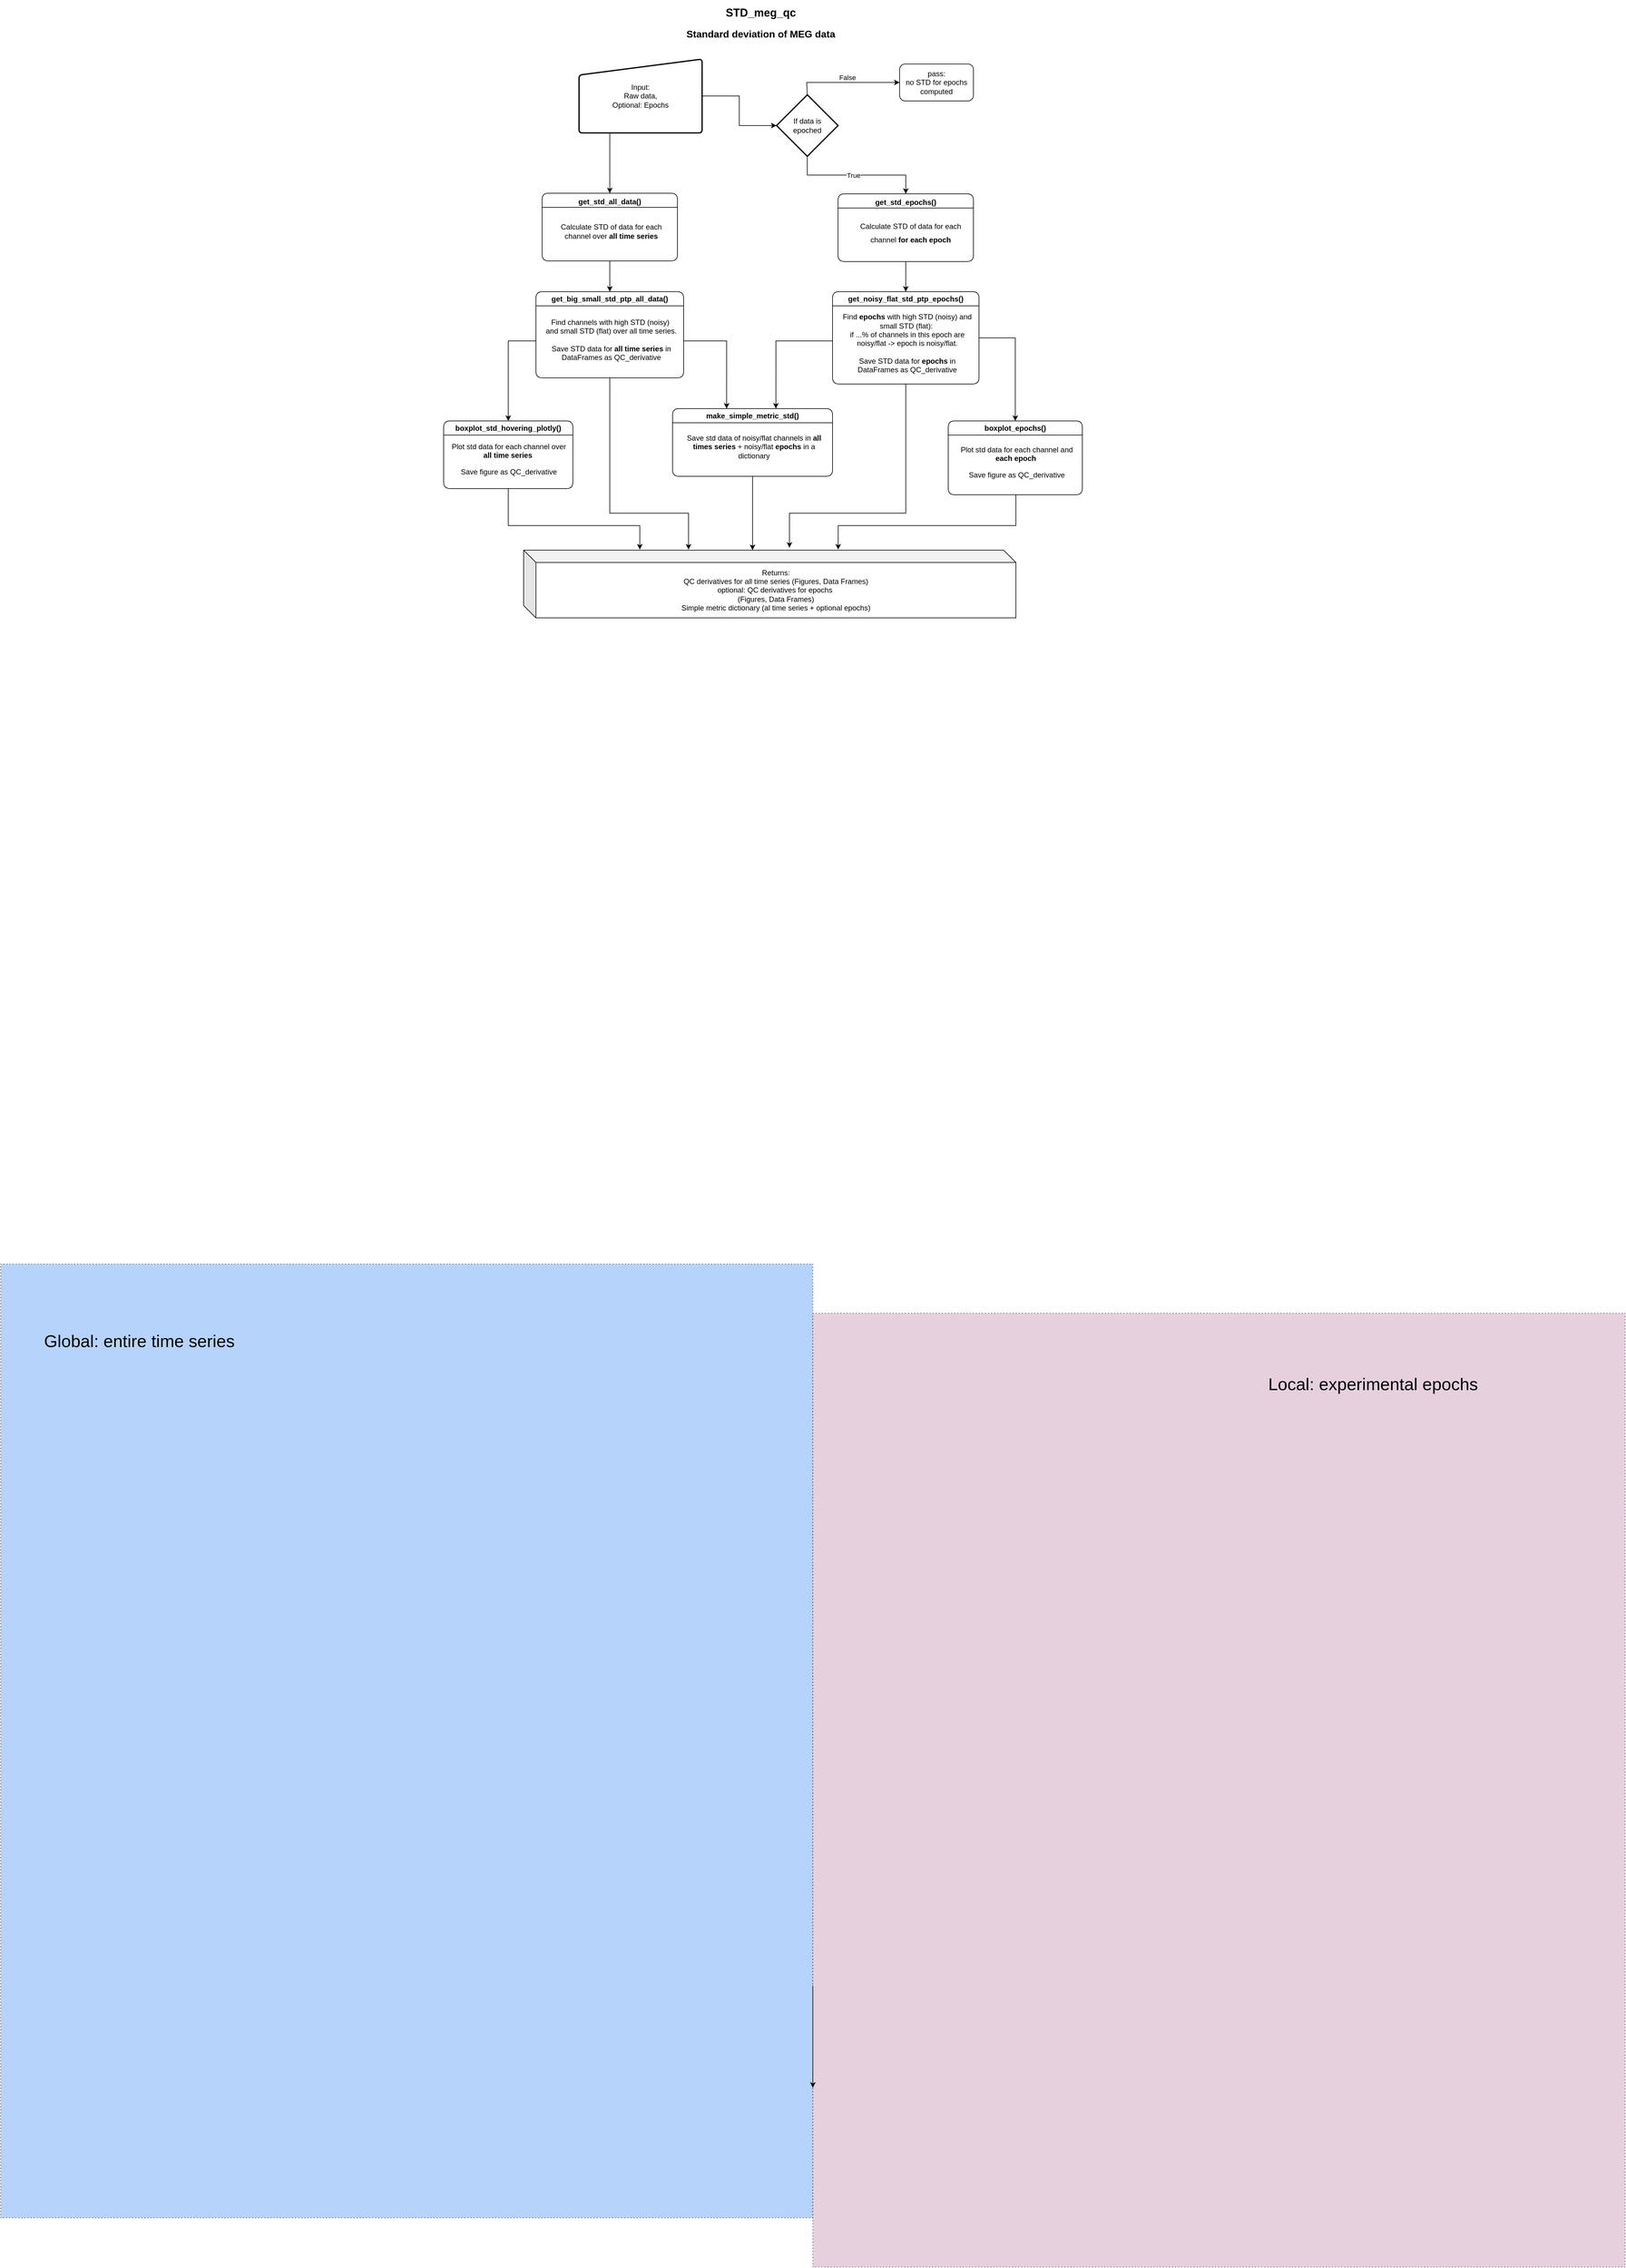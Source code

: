 <mxfile version="20.8.16" type="device"><diagram name="Page-1" id="929967ad-93f9-6ef4-fab6-5d389245f69c"><mxGraphModel dx="2874" dy="1614" grid="1" gridSize="10" guides="1" tooltips="1" connect="1" arrows="1" fold="1" page="0" pageScale="1.5" pageWidth="1169" pageHeight="826" background="none" math="0" shadow="0"><root><mxCell id="0" style=";html=1;"/><mxCell id="1" style=";html=1;" parent="0"/><mxCell id="1672d66443f91eb5-23" value="&lt;font style=&quot;&quot;&gt;&lt;span style=&quot;font-size: 18px;&quot;&gt;STD_meg_qc&lt;/span&gt;&lt;br&gt;&lt;font style=&quot;font-size: 16px;&quot;&gt;Standard deviation of MEG data&lt;/font&gt;&lt;/font&gt;" style="text;strokeColor=none;fillColor=none;html=1;fontSize=28;fontStyle=1;verticalAlign=middle;align=center;fontFamily=Helvetica;" parent="1" vertex="1"><mxGeometry x="210" y="-30" width="1010" height="60" as="geometry"/></mxCell><mxCell id="_AQNHTN7oGHshsWPynQ7-32" value="&lt;p style=&quot;line-height: 18px;&quot;&gt;&lt;br&gt;&lt;/p&gt;" style="text;html=1;align=center;verticalAlign=middle;resizable=0;points=[];autosize=1;strokeColor=none;fillColor=none;fontSize=18;fontFamily=Helvetica;" parent="1" vertex="1"><mxGeometry x="135" y="470" width="20" height="70" as="geometry"/></mxCell><mxCell id="5kX12h6zAJPrbqQiqlTQ-20" value="" style="rounded=0;whiteSpace=wrap;html=1;dashed=1;dashPattern=1 4;fontSize=18;fillColor=#B6D3FC;movable=1;resizable=1;rotatable=1;deletable=1;editable=1;connectable=1;" parent="1" vertex="1"><mxGeometry x="-520" y="2020" width="1320.0" height="1550.0" as="geometry"/></mxCell><mxCell id="5kX12h6zAJPrbqQiqlTQ-22" value="" style="rounded=0;whiteSpace=wrap;html=1;dashed=1;dashPattern=1 4;fontSize=18;fillColor=#E6D0DE;movable=1;resizable=1;rotatable=1;deletable=1;editable=1;connectable=1;" parent="1" vertex="1"><mxGeometry x="800" y="2100" width="1320" height="1550" as="geometry"/></mxCell><mxCell id="5kX12h6zAJPrbqQiqlTQ-24" value="Global: entire time series" style="text;html=1;align=center;verticalAlign=middle;resizable=0;points=[];autosize=1;strokeColor=none;fillColor=none;fontSize=28;fontFamily=Helvetica;" parent="1" vertex="1"><mxGeometry x="-460" y="2120" width="330" height="50" as="geometry"/></mxCell><mxCell id="5kX12h6zAJPrbqQiqlTQ-25" value="Local: experimental epochs" style="text;html=1;align=center;verticalAlign=middle;resizable=0;points=[];autosize=1;strokeColor=none;fillColor=none;fontSize=28;fontFamily=Helvetica;" parent="1" vertex="1"><mxGeometry x="1530" y="2190" width="360" height="50" as="geometry"/></mxCell><mxCell id="_AQNHTN7oGHshsWPynQ7-29" value="" style="endArrow=classic;html=1;rounded=0;fontSize=18;fontFamily=Helvetica;entryX=0;entryY=0.812;entryDx=0;entryDy=0;entryPerimeter=0;exitX=0;exitY=0.705;exitDx=0;exitDy=0;exitPerimeter=0;" parent="1" source="5kX12h6zAJPrbqQiqlTQ-22" target="5kX12h6zAJPrbqQiqlTQ-22" edge="1"><mxGeometry width="50" height="50" relative="1" as="geometry"><mxPoint x="820" y="1012" as="sourcePoint"/><mxPoint x="830" y="1182" as="targetPoint"/><Array as="points"/></mxGeometry></mxCell><mxCell id="7kQUwR05Db2AxijS4nxS-111" style="edgeStyle=orthogonalEdgeStyle;rounded=0;orthogonalLoop=1;jettySize=auto;html=1;exitX=0.25;exitY=1;exitDx=0;exitDy=0;entryX=0.5;entryY=0;entryDx=0;entryDy=0;fontSize=18;fontFamily=Helvetica;" parent="1" source="7kQUwR05Db2AxijS4nxS-2" target="7kQUwR05Db2AxijS4nxS-110" edge="1"><mxGeometry relative="1" as="geometry"/></mxCell><mxCell id="rDGcyNpxizD2YcW8QrcB-1" style="edgeStyle=orthogonalEdgeStyle;rounded=0;orthogonalLoop=1;jettySize=auto;html=1;entryX=0;entryY=0.5;entryDx=0;entryDy=0;entryPerimeter=0;" parent="1" source="7kQUwR05Db2AxijS4nxS-2" target="7kQUwR05Db2AxijS4nxS-29" edge="1"><mxGeometry relative="1" as="geometry"/></mxCell><mxCell id="7kQUwR05Db2AxijS4nxS-2" value="Input:&lt;br&gt;Raw data,&lt;br&gt;Optional: Epochs" style="html=1;strokeWidth=2;shape=manualInput;whiteSpace=wrap;rounded=1;size=26;arcSize=11;fontFamily=Helvetica;" parent="1" vertex="1"><mxGeometry x="420" y="62" width="200" height="120" as="geometry"/></mxCell><mxCell id="7kQUwR05Db2AxijS4nxS-42" style="edgeStyle=orthogonalEdgeStyle;rounded=0;orthogonalLoop=1;jettySize=auto;html=1;exitX=0.5;exitY=1;exitDx=0;exitDy=0;entryX=0.5;entryY=0;entryDx=0;entryDy=0;fontFamily=Helvetica;" parent="1" source="7kQUwR05Db2AxijS4nxS-122" target="7kQUwR05Db2AxijS4nxS-126" edge="1"><mxGeometry relative="1" as="geometry"><mxPoint x="950" y="322.5" as="sourcePoint"/><mxPoint x="952" y="440" as="targetPoint"/></mxGeometry></mxCell><mxCell id="7kQUwR05Db2AxijS4nxS-30" style="edgeStyle=orthogonalEdgeStyle;rounded=0;orthogonalLoop=1;jettySize=auto;html=1;entryX=0.5;entryY=0;entryDx=0;entryDy=0;fontFamily=Helvetica;" parent="1" source="7kQUwR05Db2AxijS4nxS-29" target="7kQUwR05Db2AxijS4nxS-122" edge="1"><mxGeometry relative="1" as="geometry"><mxPoint x="950" y="330" as="targetPoint"/></mxGeometry></mxCell><mxCell id="7kQUwR05Db2AxijS4nxS-31" value="True" style="edgeLabel;html=1;align=center;verticalAlign=middle;resizable=0;points=[];fontFamily=Helvetica;" parent="7kQUwR05Db2AxijS4nxS-30" vertex="1" connectable="0"><mxGeometry x="-0.049" relative="1" as="geometry"><mxPoint as="offset"/></mxGeometry></mxCell><mxCell id="7kQUwR05Db2AxijS4nxS-29" value="If data is&lt;br&gt;epoched" style="strokeWidth=2;html=1;shape=mxgraph.flowchart.decision;whiteSpace=wrap;fontFamily=Helvetica;" parent="1" vertex="1"><mxGeometry x="741" y="120" width="100" height="100" as="geometry"/></mxCell><mxCell id="7kQUwR05Db2AxijS4nxS-108" value="" style="group;fontFamily=Helvetica;" parent="1" vertex="1" connectable="0"><mxGeometry x="360" y="280" width="220" height="110" as="geometry"/></mxCell><mxCell id="7kQUwR05Db2AxijS4nxS-109" value="&lt;div style=&quot;font-size: 12px;&quot;&gt;Calculate STD&amp;nbsp;&lt;span style=&quot;background-color: initial;&quot;&gt;of data for each channel over &lt;b&gt;all time series&lt;/b&gt;&lt;/span&gt;&lt;/div&gt;" style="text;html=1;strokeColor=none;fillColor=default;align=center;verticalAlign=middle;whiteSpace=wrap;rounded=0;fontSize=12;spacingTop=5;spacing=0;spacingBottom=5;spacingLeft=10;spacingRight=5;container=0;fontFamily=Helvetica;" parent="7kQUwR05Db2AxijS4nxS-108" vertex="1"><mxGeometry y="13.2" width="220" height="96.8" as="geometry"/></mxCell><mxCell id="7kQUwR05Db2AxijS4nxS-110" value="&lt;font style=&quot;font-size: 12px;&quot;&gt;get_std_all_data()&lt;/font&gt;" style="swimlane;whiteSpace=wrap;html=1;fontSize=18;container=0;rounded=1;perimeterSpacing=0;fillColor=default;fillStyle=solid;swimlaneLine=1;fontFamily=Helvetica;" parent="7kQUwR05Db2AxijS4nxS-108" vertex="1"><mxGeometry width="220" height="110" as="geometry"/></mxCell><mxCell id="7kQUwR05Db2AxijS4nxS-112" value="" style="group;fontFamily=Helvetica;" parent="1" vertex="1" connectable="0"><mxGeometry x="350" y="440" width="240" height="140" as="geometry"/></mxCell><mxCell id="7kQUwR05Db2AxijS4nxS-113" value="&lt;div style=&quot;font-size: 12px;&quot;&gt;&lt;font style=&quot;font-size: 12px;&quot;&gt;Find channels with high STD (noisy)&amp;nbsp;&lt;/font&gt;&lt;/div&gt;&lt;div style=&quot;font-size: 12px;&quot;&gt;&lt;font style=&quot;font-size: 12px;&quot;&gt;and small STD (flat) over all time series.&lt;/font&gt;&lt;/div&gt;&lt;div style=&quot;font-size: 12px;&quot;&gt;&lt;font style=&quot;font-size: 12px;&quot;&gt;&lt;br&gt;&lt;/font&gt;&lt;/div&gt;&lt;div style=&quot;font-size: 12px;&quot;&gt;&lt;font style=&quot;font-size: 12px;&quot;&gt;&lt;font style=&quot;font-size: 12px;&quot;&gt;Save STD data for &lt;b&gt;all time series&lt;/b&gt; in DataFrames as QC_derivative&lt;/font&gt;&lt;br&gt;&lt;/font&gt;&lt;/div&gt;" style="text;html=1;strokeColor=none;fillColor=default;align=center;verticalAlign=middle;whiteSpace=wrap;rounded=0;fontSize=18;spacingTop=5;spacing=0;spacingBottom=5;spacingLeft=10;spacingRight=5;container=0;fontFamily=Helvetica;" parent="7kQUwR05Db2AxijS4nxS-112" vertex="1"><mxGeometry y="16.8" width="240" height="123.2" as="geometry"/></mxCell><mxCell id="7kQUwR05Db2AxijS4nxS-114" value="get_big_small_std_ptp_all_data()" style="swimlane;whiteSpace=wrap;html=1;fontSize=12;container=0;rounded=1;perimeterSpacing=0;fillColor=default;fillStyle=solid;swimlaneLine=1;fontFamily=Helvetica;" parent="7kQUwR05Db2AxijS4nxS-112" vertex="1"><mxGeometry width="240" height="140" as="geometry"/></mxCell><mxCell id="7kQUwR05Db2AxijS4nxS-115" style="edgeStyle=orthogonalEdgeStyle;rounded=0;orthogonalLoop=1;jettySize=auto;html=1;exitX=0.5;exitY=1;exitDx=0;exitDy=0;entryX=0.5;entryY=0;entryDx=0;entryDy=0;fontSize=18;fontFamily=Helvetica;" parent="1" source="7kQUwR05Db2AxijS4nxS-110" target="7kQUwR05Db2AxijS4nxS-114" edge="1"><mxGeometry relative="1" as="geometry"/></mxCell><mxCell id="7kQUwR05Db2AxijS4nxS-120" value="" style="group" parent="1" vertex="1" connectable="0"><mxGeometry x="841" y="281" width="220" height="110" as="geometry"/></mxCell><mxCell id="7kQUwR05Db2AxijS4nxS-121" value="&lt;font style=&quot;font-size: 12px;&quot;&gt;Calculate STD&lt;span style=&quot;&quot;&gt;&amp;nbsp;&lt;/span&gt;&lt;span style=&quot;&quot;&gt;of data for&amp;nbsp;&lt;/span&gt;&lt;span style=&quot;border-color: var(--border-color); background-color: initial;&quot;&gt;each channel&amp;nbsp;&lt;/span&gt;&lt;b style=&quot;border-color: var(--border-color); background-color: initial;&quot;&gt;for each epoch&lt;/b&gt;&lt;/font&gt;" style="text;html=1;strokeColor=none;fillColor=default;align=center;verticalAlign=middle;whiteSpace=wrap;rounded=0;fontSize=18;spacingTop=5;spacing=0;spacingBottom=5;spacingLeft=10;spacingRight=5;container=0;" parent="7kQUwR05Db2AxijS4nxS-120" vertex="1"><mxGeometry x="11" y="13.2" width="209" height="96.8" as="geometry"/></mxCell><mxCell id="7kQUwR05Db2AxijS4nxS-122" value="&lt;font style=&quot;font-size: 12px;&quot;&gt;get_std_epochs()&lt;/font&gt;" style="swimlane;whiteSpace=wrap;html=1;fontSize=18;container=0;rounded=1;perimeterSpacing=0;fillColor=default;fillStyle=solid;swimlaneLine=1;" parent="7kQUwR05Db2AxijS4nxS-120" vertex="1"><mxGeometry width="220" height="110" as="geometry"/></mxCell><mxCell id="7kQUwR05Db2AxijS4nxS-124" value="" style="group;fontFamily=Helvetica;" parent="1" vertex="1" connectable="0"><mxGeometry x="832" y="440" width="238" height="150" as="geometry"/></mxCell><mxCell id="7kQUwR05Db2AxijS4nxS-125" value="&lt;div style=&quot;font-size: 12px;&quot;&gt;&lt;font style=&quot;font-size: 12px;&quot;&gt;Find&amp;nbsp;&lt;b style=&quot;border-color: var(--border-color);&quot;&gt;epochs&lt;/b&gt;&amp;nbsp;with high STD (noisy)&amp;nbsp;&lt;span style=&quot;border-color: var(--border-color); background-color: initial;&quot;&gt;and small STD (flat):&amp;nbsp;&lt;br style=&quot;border-color: var(--border-color);&quot;&gt;&lt;/span&gt;if ...% of channels in this epoch are noisy/flat -&amp;gt; epoch is noisy/flat.&lt;br&gt;&lt;/font&gt;&lt;/div&gt;&lt;div style=&quot;font-size: 12px;&quot;&gt;&lt;span style=&quot;&quot;&gt;&lt;font style=&quot;font-size: 12px;&quot;&gt;&lt;br&gt;&lt;/font&gt;&lt;/span&gt;&lt;/div&gt;&lt;div style=&quot;font-size: 12px;&quot;&gt;&lt;font style=&quot;font-size: 12px;&quot;&gt;Save STD data for &lt;b&gt;epochs&lt;/b&gt; in DataFrames as QC_derivative&lt;/font&gt;&lt;span style=&quot;font-size: 12px;&quot;&gt;&lt;br&gt;&lt;/span&gt;&lt;/div&gt;" style="text;html=1;strokeColor=none;fillColor=default;align=center;verticalAlign=middle;whiteSpace=wrap;rounded=0;fontSize=18;spacingTop=5;spacing=0;spacingBottom=5;spacingLeft=10;spacingRight=5;container=0;fontFamily=Helvetica;" parent="7kQUwR05Db2AxijS4nxS-124" vertex="1"><mxGeometry y="18.0" width="238" height="132.0" as="geometry"/></mxCell><mxCell id="7kQUwR05Db2AxijS4nxS-126" value="get_noisy_flat_std_ptp_epochs()" style="swimlane;whiteSpace=wrap;html=1;fontSize=12;container=0;rounded=1;perimeterSpacing=0;fillColor=default;fillStyle=solid;swimlaneLine=1;fontFamily=Helvetica;" parent="7kQUwR05Db2AxijS4nxS-124" vertex="1"><mxGeometry width="238" height="150" as="geometry"/></mxCell><mxCell id="7kQUwR05Db2AxijS4nxS-130" value="" style="group;fontFamily=Helvetica;" parent="1" vertex="1" connectable="0"><mxGeometry x="200" y="650" width="210" height="110" as="geometry"/></mxCell><mxCell id="7kQUwR05Db2AxijS4nxS-131" value="&lt;p style=&quot;font-size: 12px;&quot;&gt;Plot std data for each channel over &lt;b&gt;all time series&amp;nbsp;&lt;/b&gt;&lt;/p&gt;&lt;p style=&quot;font-size: 12px;&quot;&gt;Save figure as QC_derivative&lt;/p&gt;" style="text;html=1;strokeColor=none;fillColor=default;align=center;verticalAlign=middle;whiteSpace=wrap;rounded=0;fontSize=18;spacingTop=5;spacing=0;spacingBottom=5;spacingLeft=10;spacingRight=5;container=0;fontFamily=Helvetica;" parent="7kQUwR05Db2AxijS4nxS-130" vertex="1"><mxGeometry y="13.2" width="207.407" height="96.8" as="geometry"/></mxCell><mxCell id="7kQUwR05Db2AxijS4nxS-132" value="boxplot_std_hovering_plotly()" style="swimlane;whiteSpace=wrap;html=1;fontSize=12;container=0;rounded=1;perimeterSpacing=0;fillColor=default;fillStyle=solid;swimlaneLine=1;fontFamily=Helvetica;" parent="7kQUwR05Db2AxijS4nxS-130" vertex="1"><mxGeometry width="210" height="110.0" as="geometry"/></mxCell><mxCell id="7kQUwR05Db2AxijS4nxS-133" value="" style="group;fontFamily=Helvetica;" parent="1" vertex="1" connectable="0"><mxGeometry x="1020" y="650" width="218" height="120" as="geometry"/></mxCell><mxCell id="7kQUwR05Db2AxijS4nxS-134" value="&lt;p style=&quot;font-size: 12px;&quot;&gt;Plot std data for each channel and &lt;b&gt;each epoch&amp;nbsp;&lt;/b&gt;&lt;/p&gt;&lt;p style=&quot;font-size: 12px;&quot;&gt;Save figure as QC_derivative&lt;/p&gt;" style="text;html=1;strokeColor=none;fillColor=default;align=center;verticalAlign=middle;whiteSpace=wrap;rounded=0;fontSize=18;spacingTop=5;spacing=0;spacingBottom=5;spacingLeft=10;spacingRight=5;container=0;fontFamily=Helvetica;" parent="7kQUwR05Db2AxijS4nxS-133" vertex="1"><mxGeometry y="14.4" width="218" height="105.6" as="geometry"/></mxCell><mxCell id="7kQUwR05Db2AxijS4nxS-135" value="boxplot_epochs()" style="swimlane;whiteSpace=wrap;html=1;fontSize=12;container=0;rounded=1;perimeterSpacing=0;fillColor=default;fillStyle=solid;swimlaneLine=1;fontFamily=Helvetica;" parent="7kQUwR05Db2AxijS4nxS-133" vertex="1"><mxGeometry width="218" height="120.0" as="geometry"/></mxCell><mxCell id="7kQUwR05Db2AxijS4nxS-137" style="edgeStyle=orthogonalEdgeStyle;rounded=0;orthogonalLoop=1;jettySize=auto;html=1;fontFamily=Helvetica;fontSize=12;" parent="1" source="7kQUwR05Db2AxijS4nxS-113" target="7kQUwR05Db2AxijS4nxS-132" edge="1"><mxGeometry relative="1" as="geometry"><Array as="points"><mxPoint x="305" y="520"/></Array></mxGeometry></mxCell><mxCell id="j-ePfxGCvIgjRonhG07--1" value="" style="group;fontFamily=Helvetica;" parent="1" vertex="1" connectable="0"><mxGeometry x="572" y="630" width="260" height="110" as="geometry"/></mxCell><mxCell id="j-ePfxGCvIgjRonhG07--2" value="&lt;p style=&quot;border-color: var(--border-color); font-size: 12px;&quot;&gt;&lt;font style=&quot;border-color: var(--border-color);&quot;&gt;Save std data of noisy/flat channels in&amp;nbsp;&lt;b style=&quot;border-color: var(--border-color);&quot;&gt;all times series&lt;/b&gt;&amp;nbsp;+&amp;nbsp;&lt;/font&gt;noisy/flat&amp;nbsp;&lt;b style=&quot;border-color: var(--border-color);&quot;&gt;epochs&lt;/b&gt;&amp;nbsp;in a dictionary&lt;/p&gt;" style="text;html=1;strokeColor=none;fillColor=default;align=center;verticalAlign=middle;whiteSpace=wrap;rounded=0;fontSize=18;spacingTop=5;spacing=0;spacingBottom=5;spacingLeft=10;spacingRight=5;container=0;fontFamily=Helvetica;" parent="j-ePfxGCvIgjRonhG07--1" vertex="1"><mxGeometry y="13.2" width="260" height="96.8" as="geometry"/></mxCell><mxCell id="j-ePfxGCvIgjRonhG07--3" value="make_simple_metric_std()" style="swimlane;whiteSpace=wrap;html=1;fontSize=12;container=0;rounded=1;perimeterSpacing=0;fillColor=default;fillStyle=solid;swimlaneLine=1;fontFamily=Helvetica;" parent="j-ePfxGCvIgjRonhG07--1" vertex="1"><mxGeometry width="260" height="110.0" as="geometry"/></mxCell><mxCell id="77bNAZletZuxPXJ_TE6f-1" value="&lt;div style=&quot;border-color: var(--border-color);&quot;&gt;Returns:&lt;/div&gt;&lt;div style=&quot;border-color: var(--border-color);&quot;&gt;QC derivatives for all time series (Figures, Data Frames)&lt;/div&gt;&lt;div style=&quot;border-color: var(--border-color);&quot;&gt;optional: QC derivatives for epochs&amp;nbsp;&lt;/div&gt;(Figures, Data Frames)&lt;br style=&quot;border-color: var(--border-color);&quot;&gt;&lt;div style=&quot;border-color: var(--border-color);&quot;&gt;Simple metric dictionary (al time series + optional epochs)&lt;/div&gt;" style="shape=cube;whiteSpace=wrap;html=1;boundedLbl=1;backgroundOutline=1;darkOpacity=0.05;darkOpacity2=0.1;" parent="1" vertex="1"><mxGeometry x="330" y="860" width="800" height="110" as="geometry"/></mxCell><mxCell id="77bNAZletZuxPXJ_TE6f-7" style="edgeStyle=orthogonalEdgeStyle;rounded=0;orthogonalLoop=1;jettySize=auto;html=1;entryX=0.335;entryY=-0.009;entryDx=0;entryDy=0;entryPerimeter=0;" parent="1" source="7kQUwR05Db2AxijS4nxS-113" target="77bNAZletZuxPXJ_TE6f-1" edge="1"><mxGeometry relative="1" as="geometry"><Array as="points"><mxPoint x="470" y="800"/><mxPoint x="598" y="800"/></Array></mxGeometry></mxCell><mxCell id="77bNAZletZuxPXJ_TE6f-8" style="edgeStyle=orthogonalEdgeStyle;rounded=0;orthogonalLoop=1;jettySize=auto;html=1;entryX=0.64;entryY=-0.036;entryDx=0;entryDy=0;entryPerimeter=0;" parent="1" source="7kQUwR05Db2AxijS4nxS-126" edge="1"><mxGeometry relative="1" as="geometry"><mxPoint x="762" y="856.04" as="targetPoint"/><Array as="points"><mxPoint x="951" y="800"/><mxPoint x="762" y="800"/></Array></mxGeometry></mxCell><mxCell id="77bNAZletZuxPXJ_TE6f-9" style="edgeStyle=orthogonalEdgeStyle;rounded=0;orthogonalLoop=1;jettySize=auto;html=1;entryX=0.739;entryY=-0.009;entryDx=0;entryDy=0;entryPerimeter=0;" parent="1" source="7kQUwR05Db2AxijS4nxS-135" edge="1"><mxGeometry relative="1" as="geometry"><mxPoint x="841.2" y="859.01" as="targetPoint"/><Array as="points"><mxPoint x="1130" y="820"/><mxPoint x="841" y="820"/></Array></mxGeometry></mxCell><mxCell id="77bNAZletZuxPXJ_TE6f-10" style="edgeStyle=orthogonalEdgeStyle;rounded=0;orthogonalLoop=1;jettySize=auto;html=1;entryX=0.236;entryY=-0.009;entryDx=0;entryDy=0;entryPerimeter=0;" parent="1" source="7kQUwR05Db2AxijS4nxS-132" target="77bNAZletZuxPXJ_TE6f-1" edge="1"><mxGeometry relative="1" as="geometry"><Array as="points"><mxPoint x="305" y="820"/><mxPoint x="519" y="820"/></Array></mxGeometry></mxCell><mxCell id="77bNAZletZuxPXJ_TE6f-13" style="edgeStyle=orthogonalEdgeStyle;rounded=0;orthogonalLoop=1;jettySize=auto;html=1;exitX=1;exitY=0.5;exitDx=0;exitDy=0;entryX=0.5;entryY=0;entryDx=0;entryDy=0;" parent="1" source="7kQUwR05Db2AxijS4nxS-126" target="7kQUwR05Db2AxijS4nxS-135" edge="1"><mxGeometry relative="1" as="geometry"/></mxCell><mxCell id="77bNAZletZuxPXJ_TE6f-14" style="edgeStyle=orthogonalEdgeStyle;rounded=0;orthogonalLoop=1;jettySize=auto;html=1;entryX=0.465;entryY=0;entryDx=0;entryDy=0;entryPerimeter=0;" parent="1" source="j-ePfxGCvIgjRonhG07--2" target="77bNAZletZuxPXJ_TE6f-1" edge="1"><mxGeometry relative="1" as="geometry"/></mxCell><mxCell id="77bNAZletZuxPXJ_TE6f-15" style="edgeStyle=orthogonalEdgeStyle;rounded=0;orthogonalLoop=1;jettySize=auto;html=1;entryX=0.646;entryY=0;entryDx=0;entryDy=0;entryPerimeter=0;" parent="1" source="7kQUwR05Db2AxijS4nxS-125" target="j-ePfxGCvIgjRonhG07--3" edge="1"><mxGeometry relative="1" as="geometry"><Array as="points"><mxPoint x="740" y="520"/></Array></mxGeometry></mxCell><mxCell id="77bNAZletZuxPXJ_TE6f-16" style="edgeStyle=orthogonalEdgeStyle;rounded=0;orthogonalLoop=1;jettySize=auto;html=1;entryX=0.338;entryY=0;entryDx=0;entryDy=0;entryPerimeter=0;" parent="1" source="7kQUwR05Db2AxijS4nxS-114" target="j-ePfxGCvIgjRonhG07--3" edge="1"><mxGeometry relative="1" as="geometry"><Array as="points"><mxPoint x="660" y="520"/></Array></mxGeometry></mxCell><mxCell id="rDGcyNpxizD2YcW8QrcB-2" value="pass:&lt;br&gt;no STD for epochs computed" style="rounded=1;whiteSpace=wrap;html=1;" parent="1" vertex="1"><mxGeometry x="941" y="70" width="120" height="60" as="geometry"/></mxCell><mxCell id="rDGcyNpxizD2YcW8QrcB-3" value="" style="endArrow=classic;html=1;rounded=0;entryX=0;entryY=0.5;entryDx=0;entryDy=0;exitX=0.5;exitY=0;exitDx=0;exitDy=0;exitPerimeter=0;" parent="1" source="7kQUwR05Db2AxijS4nxS-29" target="rDGcyNpxizD2YcW8QrcB-2" edge="1"><mxGeometry relative="1" as="geometry"><mxPoint x="791" y="110" as="sourcePoint"/><mxPoint x="1120" y="570" as="targetPoint"/><Array as="points"><mxPoint x="790" y="100"/></Array></mxGeometry></mxCell><mxCell id="rDGcyNpxizD2YcW8QrcB-4" value="False" style="edgeLabel;resizable=0;html=1;align=center;verticalAlign=middle;" parent="rDGcyNpxizD2YcW8QrcB-3" connectable="0" vertex="1"><mxGeometry relative="1" as="geometry"><mxPoint y="-8" as="offset"/></mxGeometry></mxCell></root></mxGraphModel></diagram></mxfile>